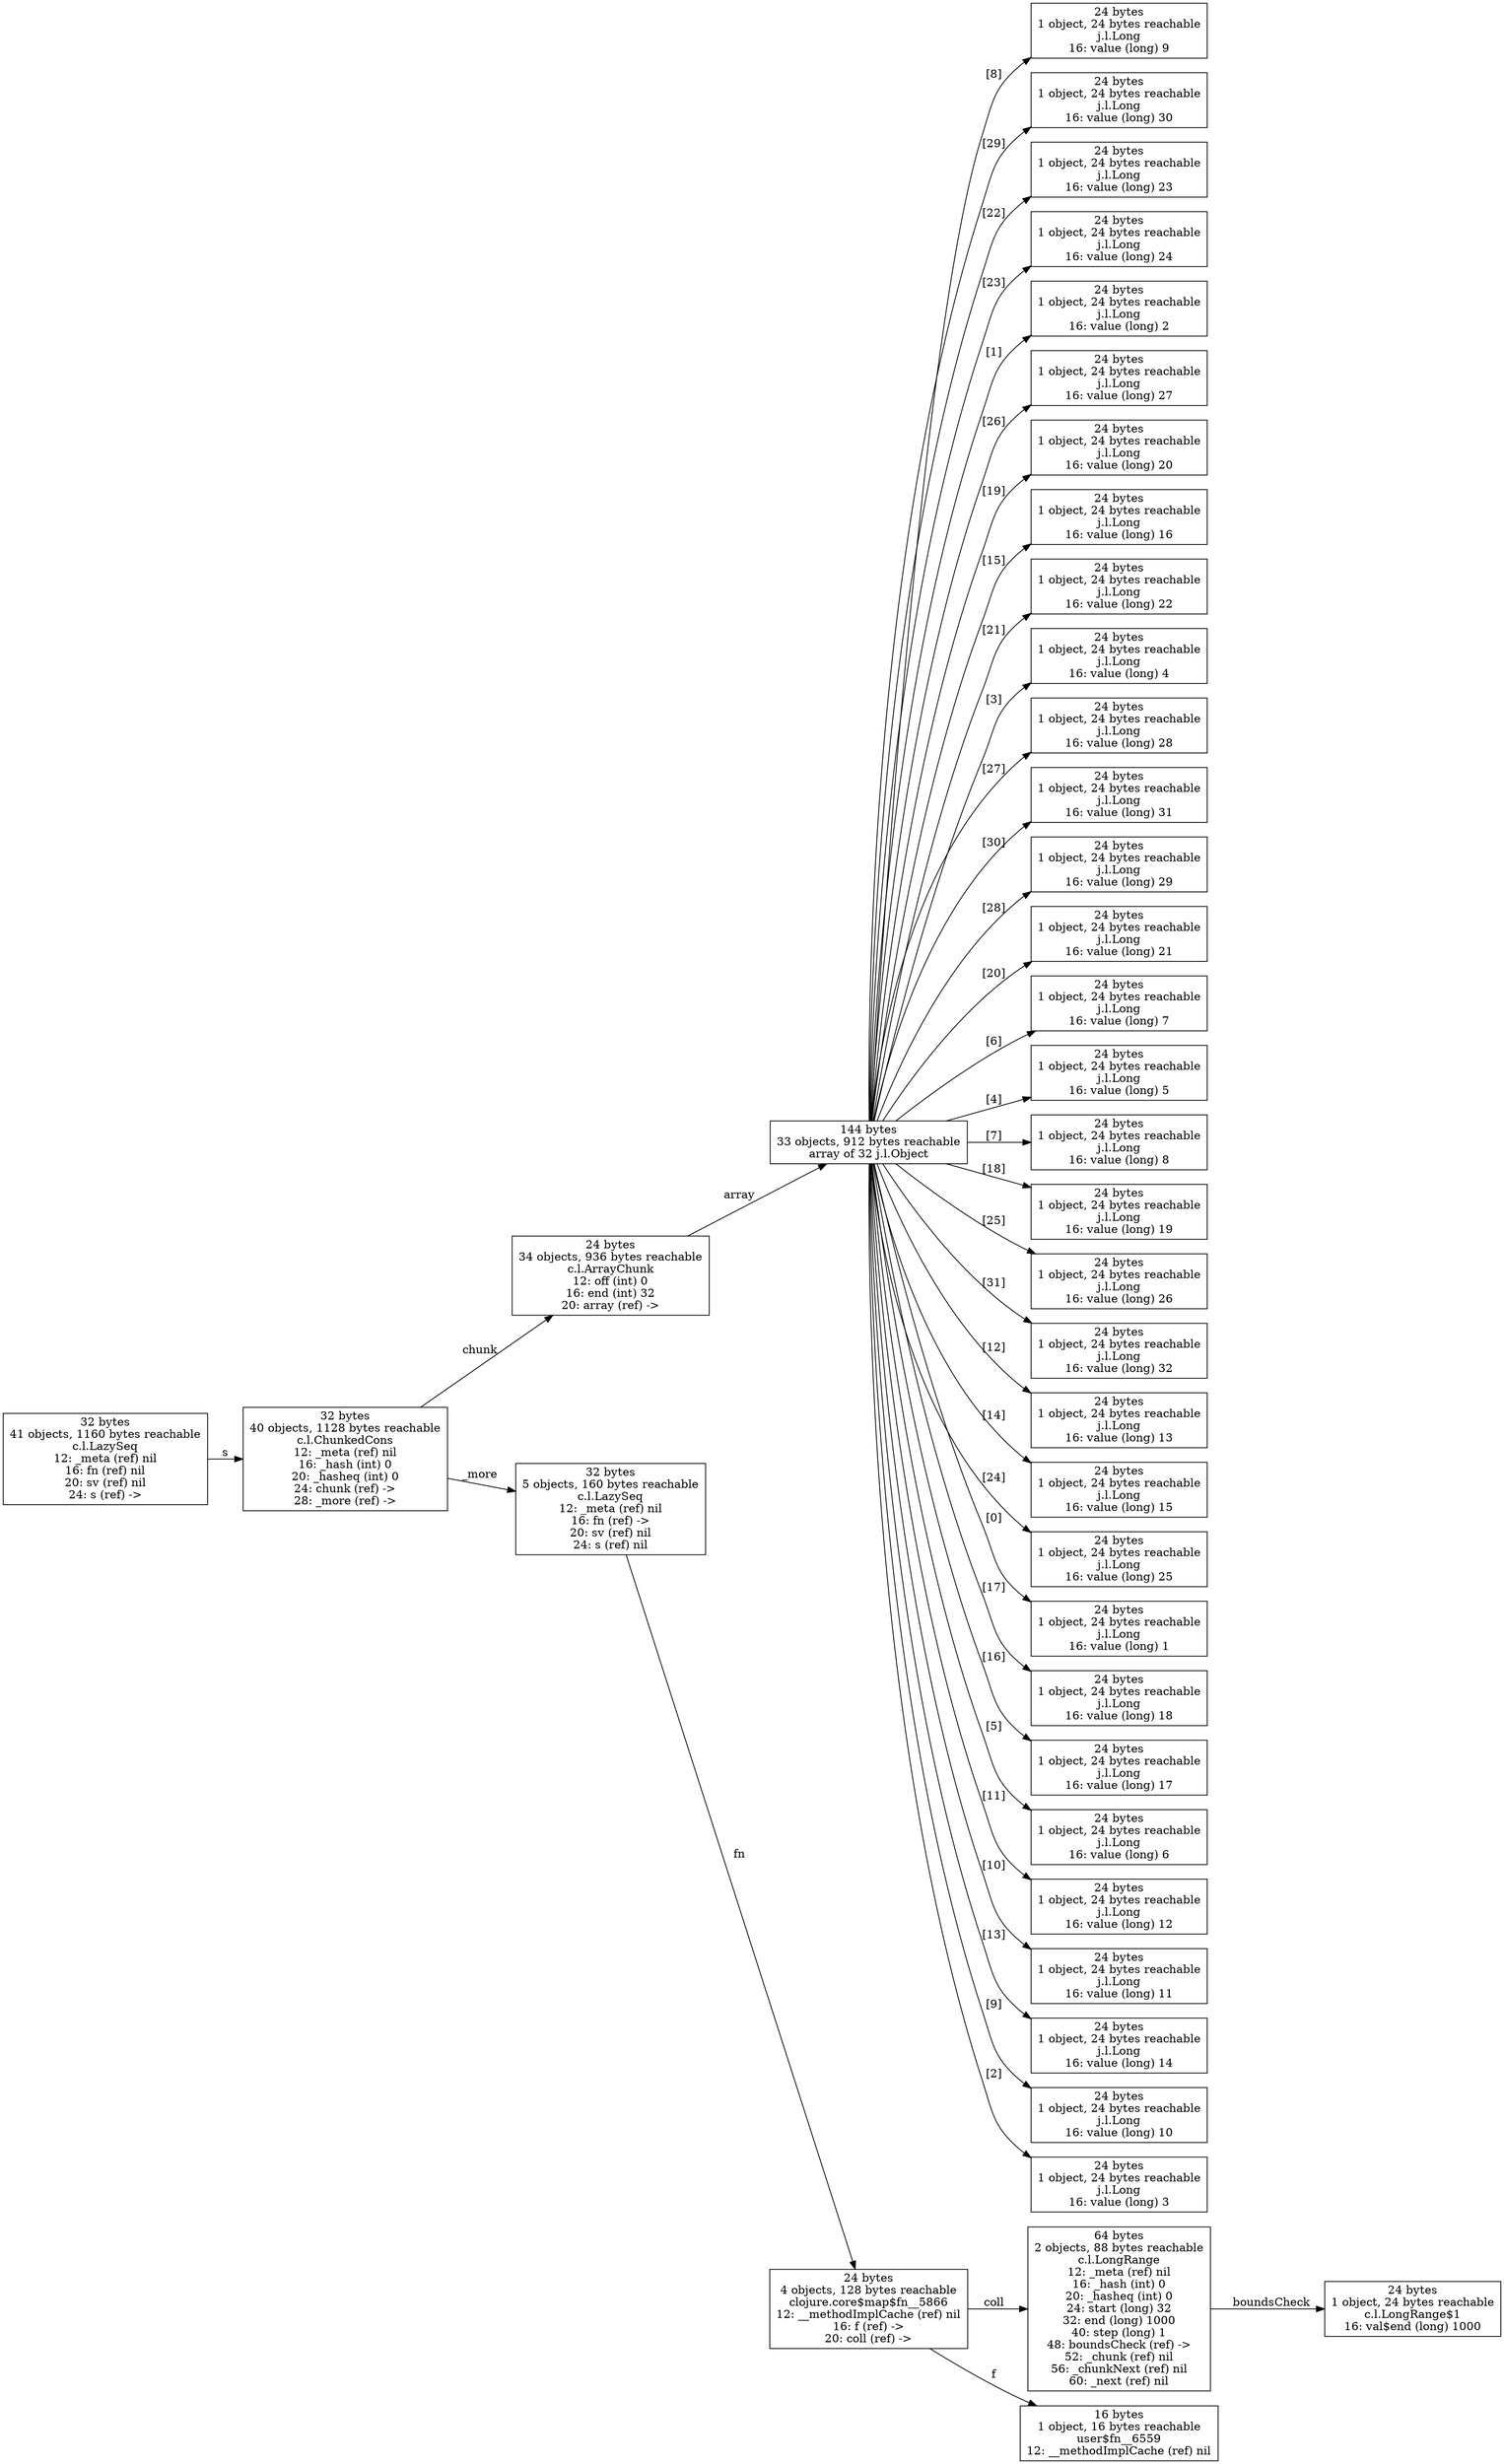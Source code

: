 digraph {
graph [layout=dot,rankdir=LR];
"32315478592" [label="24 bytes
1 object, 24 bytes reachable
c.l.LongRange$1
16: val$end (long) 1000",shape=box];
"26103391488" [label="24 bytes
1 object, 24 bytes reachable
j.l.Long
16: value (long) 9",shape=box];
"26101839872" [label="24 bytes
1 object, 24 bytes reachable
j.l.Long
16: value (long) 30",shape=box];
"32321159296" [label="32 bytes
40 objects, 1128 bytes reachable
c.l.ChunkedCons
12: _meta (ref) nil
16: _hash (int) 0
20: _hasheq (int) 0
24: chunk (ref) ->
28: _more (ref) ->",shape=box];
"32321158656" [label="24 bytes
34 objects, 936 bytes reachable
c.l.ArrayChunk
12: off (int) 0
16: end (int) 32
20: array (ref) ->",shape=box];
"26103389632" [label="24 bytes
1 object, 24 bytes reachable
j.l.Long
16: value (long) 23",shape=box];
"26104296448" [label="24 bytes
1 object, 24 bytes reachable
j.l.Long
16: value (long) 24",shape=box];
"26098244928" [label="24 bytes
1 object, 24 bytes reachable
j.l.Long
16: value (long) 2",shape=box];
"26103389248" [label="24 bytes
1 object, 24 bytes reachable
j.l.Long
16: value (long) 27",shape=box];
"32320856384" [label="144 bytes
33 objects, 912 bytes reachable
array of 32 j.l.Object
",shape=box];
"26099045184" [label="24 bytes
1 object, 24 bytes reachable
j.l.Long
16: value (long) 20",shape=box];
"26103396160" [label="24 bytes
1 object, 24 bytes reachable
j.l.Long
16: value (long) 16",shape=box];
"26104296640" [label="24 bytes
1 object, 24 bytes reachable
j.l.Long
16: value (long) 22",shape=box];
"26103392192" [label="24 bytes
1 object, 24 bytes reachable
j.l.Long
16: value (long) 4",shape=box];
"26101840064" [label="24 bytes
1 object, 24 bytes reachable
j.l.Long
16: value (long) 28",shape=box];
"32320855424" [label="64 bytes
2 objects, 88 bytes reachable
c.l.LongRange
12: _meta (ref) nil
16: _hash (int) 0
20: _hasheq (int) 0
24: start (long) 32
32: end (long) 1000
40: step (long) 1
48: boundsCheck (ref) ->
52: _chunk (ref) nil
56: _chunkNext (ref) nil
60: _next (ref) nil",shape=box];
"26101839680" [label="24 bytes
1 object, 24 bytes reachable
j.l.Long
16: value (long) 31",shape=box];
"26101841152" [label="24 bytes
1 object, 24 bytes reachable
j.l.Long
16: value (long) 29",shape=box];
"32315480576" [label="32 bytes
41 objects, 1160 bytes reachable
c.l.LazySeq
12: _meta (ref) nil
16: fn (ref) nil
20: sv (ref) nil
24: s (ref) ->",shape=box];
"26103389952" [label="24 bytes
1 object, 24 bytes reachable
j.l.Long
16: value (long) 21",shape=box];
"26103391808" [label="24 bytes
1 object, 24 bytes reachable
j.l.Long
16: value (long) 7",shape=box];
"26103392000" [label="24 bytes
1 object, 24 bytes reachable
j.l.Long
16: value (long) 5",shape=box];
"26103396736" [label="24 bytes
1 object, 24 bytes reachable
j.l.Long
16: value (long) 8",shape=box];
"26103390272" [label="24 bytes
1 object, 24 bytes reachable
j.l.Long
16: value (long) 19",shape=box];
"26096607936" [label="24 bytes
1 object, 24 bytes reachable
j.l.Long
16: value (long) 26",shape=box];
"26105150336" [label="24 bytes
1 object, 24 bytes reachable
j.l.Long
16: value (long) 32",shape=box];
"26103391104" [label="24 bytes
1 object, 24 bytes reachable
j.l.Long
16: value (long) 13",shape=box];
"26103390912" [label="24 bytes
1 object, 24 bytes reachable
j.l.Long
16: value (long) 15",shape=box];
"26103395968" [label="24 bytes
1 object, 24 bytes reachable
j.l.Long
16: value (long) 25",shape=box];
"32321159104" [label="24 bytes
4 objects, 128 bytes reachable
clojure.core$map$fn__5866
12: __methodImplCache (ref) nil
16: f (ref) ->
20: coll (ref) ->",shape=box];
"26098245120" [label="24 bytes
1 object, 24 bytes reachable
j.l.Long
16: value (long) 1",shape=box];
"32315476608" [label="16 bytes
1 object, 16 bytes reachable
user$fn__6559
12: __methodImplCache (ref) nil",shape=box];
"26103389440" [label="24 bytes
1 object, 24 bytes reachable
j.l.Long
16: value (long) 18",shape=box];
"26103390464" [label="24 bytes
1 object, 24 bytes reachable
j.l.Long
16: value (long) 17",shape=box];
"26104296832" [label="24 bytes
1 object, 24 bytes reachable
j.l.Long
16: value (long) 6",shape=box];
"26103391296" [label="24 bytes
1 object, 24 bytes reachable
j.l.Long
16: value (long) 12",shape=box];
"26103396544" [label="24 bytes
1 object, 24 bytes reachable
j.l.Long
16: value (long) 11",shape=box];
"26103396352" [label="24 bytes
1 object, 24 bytes reachable
j.l.Long
16: value (long) 14",shape=box];
"32321158848" [label="32 bytes
5 objects, 160 bytes reachable
c.l.LazySeq
12: _meta (ref) nil
16: fn (ref) ->
20: sv (ref) nil
24: s (ref) nil",shape=box];
"26103388800" [label="24 bytes
1 object, 24 bytes reachable
j.l.Long
16: value (long) 10",shape=box];
"26098667520" [label="24 bytes
1 object, 24 bytes reachable
j.l.Long
16: value (long) 3",shape=box];
"32321159296" -> "32321158656" ["field-name"=chunk,label=chunk];
"32321159296" -> "32321158848" ["field-name"=_more,label=_more];
"32321158656" -> "32320856384" ["field-name"=array,label=array];
"32320856384" -> "26103391488" ["field-name"="[8]",label="[8]"];
"32320856384" -> "26101839872" ["field-name"="[29]",label="[29]"];
"32320856384" -> "26103389632" ["field-name"="[22]",label="[22]"];
"32320856384" -> "26104296448" ["field-name"="[23]",label="[23]"];
"32320856384" -> "26098244928" ["field-name"="[1]",label="[1]"];
"32320856384" -> "26103389248" ["field-name"="[26]",label="[26]"];
"32320856384" -> "26099045184" ["field-name"="[19]",label="[19]"];
"32320856384" -> "26103396160" ["field-name"="[15]",label="[15]"];
"32320856384" -> "26104296640" ["field-name"="[21]",label="[21]"];
"32320856384" -> "26103392192" ["field-name"="[3]",label="[3]"];
"32320856384" -> "26101840064" ["field-name"="[27]",label="[27]"];
"32320856384" -> "26101839680" ["field-name"="[30]",label="[30]"];
"32320856384" -> "26101841152" ["field-name"="[28]",label="[28]"];
"32320856384" -> "26103389952" ["field-name"="[20]",label="[20]"];
"32320856384" -> "26103391808" ["field-name"="[6]",label="[6]"];
"32320856384" -> "26103392000" ["field-name"="[4]",label="[4]"];
"32320856384" -> "26103396736" ["field-name"="[7]",label="[7]"];
"32320856384" -> "26103390272" ["field-name"="[18]",label="[18]"];
"32320856384" -> "26096607936" ["field-name"="[25]",label="[25]"];
"32320856384" -> "26105150336" ["field-name"="[31]",label="[31]"];
"32320856384" -> "26103391104" ["field-name"="[12]",label="[12]"];
"32320856384" -> "26103390912" ["field-name"="[14]",label="[14]"];
"32320856384" -> "26103395968" ["field-name"="[24]",label="[24]"];
"32320856384" -> "26098245120" ["field-name"="[0]",label="[0]"];
"32320856384" -> "26103389440" ["field-name"="[17]",label="[17]"];
"32320856384" -> "26103390464" ["field-name"="[16]",label="[16]"];
"32320856384" -> "26104296832" ["field-name"="[5]",label="[5]"];
"32320856384" -> "26103391296" ["field-name"="[11]",label="[11]"];
"32320856384" -> "26103396544" ["field-name"="[10]",label="[10]"];
"32320856384" -> "26103396352" ["field-name"="[13]",label="[13]"];
"32320856384" -> "26103388800" ["field-name"="[9]",label="[9]"];
"32320856384" -> "26098667520" ["field-name"="[2]",label="[2]"];
"32320855424" -> "32315478592" ["field-name"=boundsCheck,label=boundsCheck];
"32315480576" -> "32321159296" ["field-name"=s,label=s];
"32321159104" -> "32315476608" ["field-name"=f,label=f];
"32321159104" -> "32320855424" ["field-name"=coll,label=coll];
"32321158848" -> "32321159104" ["field-name"=fn,label=fn];
} 